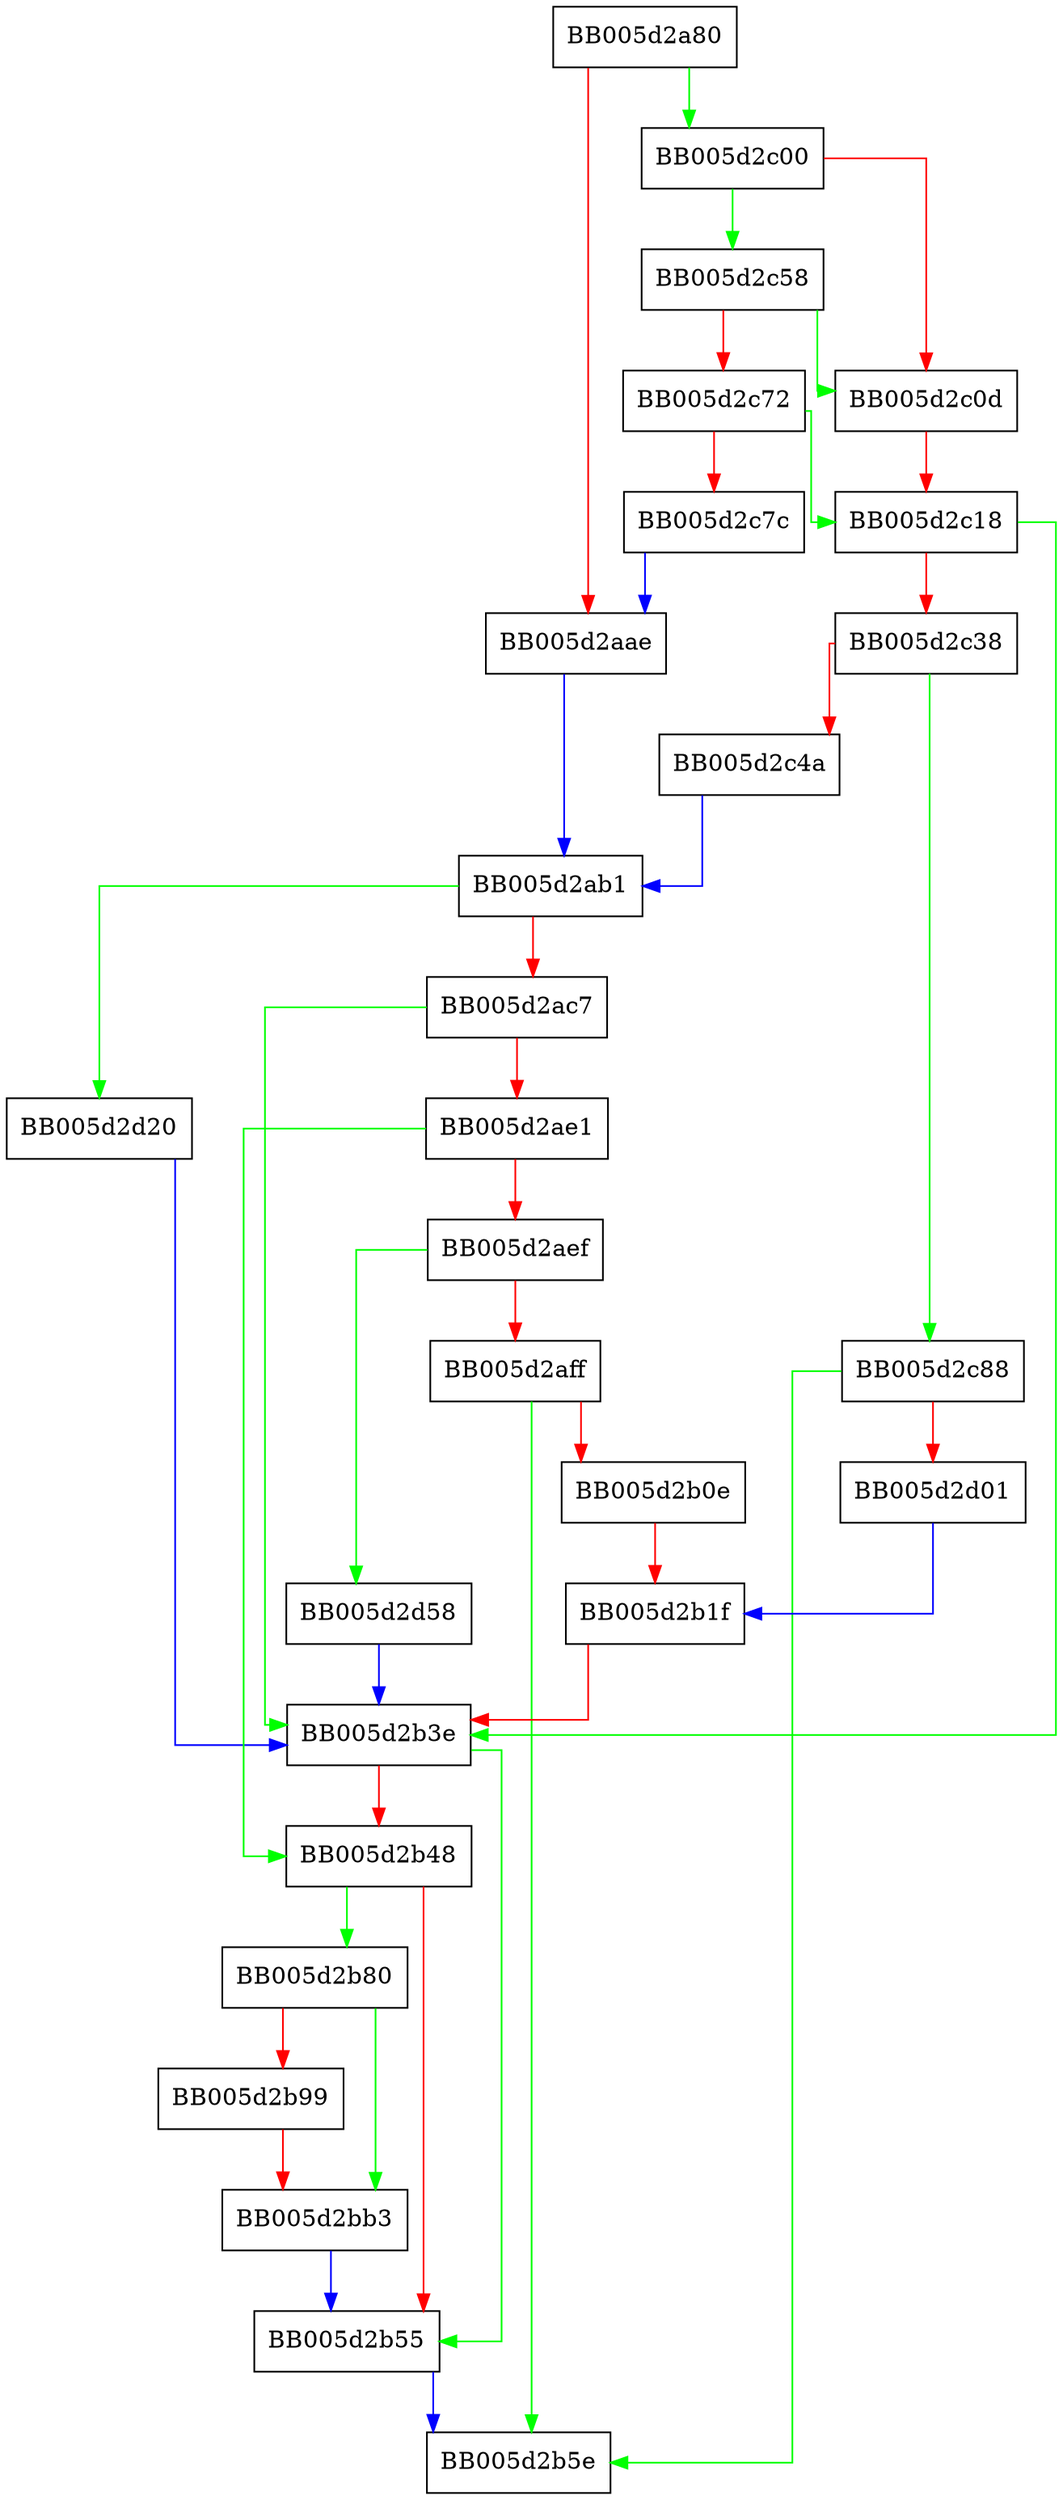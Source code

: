 digraph EVP_PKEY_new_raw_private_key {
  node [shape="box"];
  graph [splines=ortho];
  BB005d2a80 -> BB005d2c00 [color="green"];
  BB005d2a80 -> BB005d2aae [color="red"];
  BB005d2aae -> BB005d2ab1 [color="blue"];
  BB005d2ab1 -> BB005d2d20 [color="green"];
  BB005d2ab1 -> BB005d2ac7 [color="red"];
  BB005d2ac7 -> BB005d2b3e [color="green"];
  BB005d2ac7 -> BB005d2ae1 [color="red"];
  BB005d2ae1 -> BB005d2b48 [color="green"];
  BB005d2ae1 -> BB005d2aef [color="red"];
  BB005d2aef -> BB005d2d58 [color="green"];
  BB005d2aef -> BB005d2aff [color="red"];
  BB005d2aff -> BB005d2b5e [color="green"];
  BB005d2aff -> BB005d2b0e [color="red"];
  BB005d2b0e -> BB005d2b1f [color="red"];
  BB005d2b1f -> BB005d2b3e [color="red"];
  BB005d2b3e -> BB005d2b55 [color="green"];
  BB005d2b3e -> BB005d2b48 [color="red"];
  BB005d2b48 -> BB005d2b80 [color="green"];
  BB005d2b48 -> BB005d2b55 [color="red"];
  BB005d2b55 -> BB005d2b5e [color="blue"];
  BB005d2b80 -> BB005d2bb3 [color="green"];
  BB005d2b80 -> BB005d2b99 [color="red"];
  BB005d2b99 -> BB005d2bb3 [color="red"];
  BB005d2bb3 -> BB005d2b55 [color="blue"];
  BB005d2c00 -> BB005d2c58 [color="green"];
  BB005d2c00 -> BB005d2c0d [color="red"];
  BB005d2c0d -> BB005d2c18 [color="red"];
  BB005d2c18 -> BB005d2b3e [color="green"];
  BB005d2c18 -> BB005d2c38 [color="red"];
  BB005d2c38 -> BB005d2c88 [color="green"];
  BB005d2c38 -> BB005d2c4a [color="red"];
  BB005d2c4a -> BB005d2ab1 [color="blue"];
  BB005d2c58 -> BB005d2c0d [color="green"];
  BB005d2c58 -> BB005d2c72 [color="red"];
  BB005d2c72 -> BB005d2c18 [color="green"];
  BB005d2c72 -> BB005d2c7c [color="red"];
  BB005d2c7c -> BB005d2aae [color="blue"];
  BB005d2c88 -> BB005d2b5e [color="green"];
  BB005d2c88 -> BB005d2d01 [color="red"];
  BB005d2d01 -> BB005d2b1f [color="blue"];
  BB005d2d20 -> BB005d2b3e [color="blue"];
  BB005d2d58 -> BB005d2b3e [color="blue"];
}